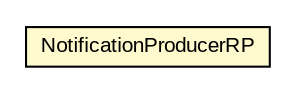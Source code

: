 #!/usr/local/bin/dot
#
# Class diagram 
# Generated by UMLGraph version R5_6-24-gf6e263 (http://www.umlgraph.org/)
#

digraph G {
	edge [fontname="arial",fontsize=10,labelfontname="arial",labelfontsize=10];
	node [fontname="arial",fontsize=10,shape=plaintext];
	nodesep=0.25;
	ranksep=0.5;
	// org.oasis_open.docs.wsn.b_2.NotificationProducerRP
	c823794 [label=<<table title="org.oasis_open.docs.wsn.b_2.NotificationProducerRP" border="0" cellborder="1" cellspacing="0" cellpadding="2" port="p" bgcolor="lemonChiffon" href="./NotificationProducerRP.html">
		<tr><td><table border="0" cellspacing="0" cellpadding="1">
<tr><td align="center" balign="center"> NotificationProducerRP </td></tr>
		</table></td></tr>
		</table>>, URL="./NotificationProducerRP.html", fontname="arial", fontcolor="black", fontsize=10.0];
}

